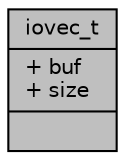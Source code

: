 digraph "iovec_t"
{
  edge [fontname="Helvetica",fontsize="10",labelfontname="Helvetica",labelfontsize="10"];
  node [fontname="Helvetica",fontsize="10",shape=record];
  Node1 [label="{iovec_t\n|+ buf\l+ size\l|}",height=0.2,width=0.4,color="black", fillcolor="grey75", style="filled", fontcolor="black"];
}

